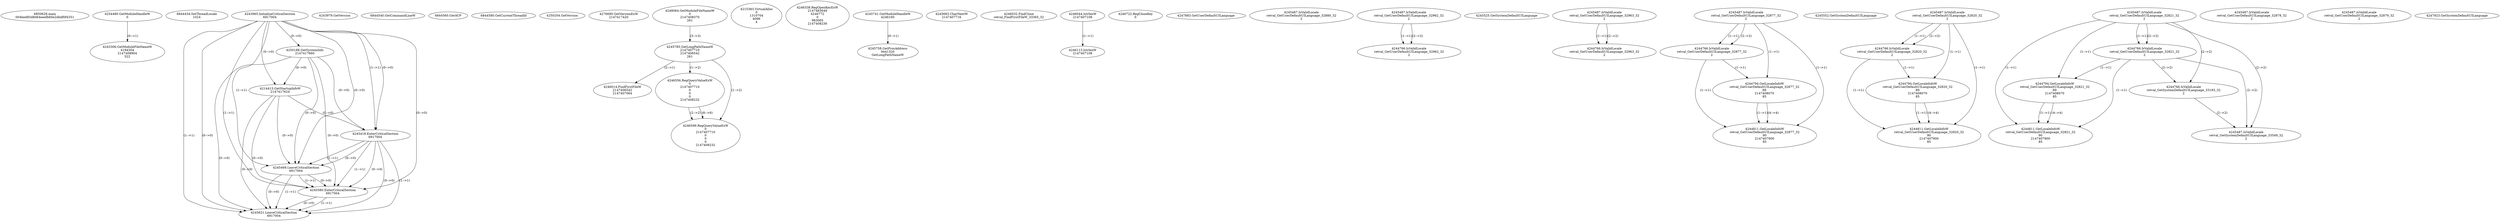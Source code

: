 // Global SCDG with merge call
digraph {
	0 [label="6850628.main
004bed85d8d64eeefb60e2dbdf0f4351"]
	1 [label="4254480.GetModuleHandleW
0"]
	2 [label="6844434.SetThreadLocale
1024"]
	3 [label="4243965.InitializeCriticalSection
6917004"]
	4 [label="4243979.GetVersion
"]
	5 [label="4250188.GetSystemInfo
2147417660"]
	3 -> 5 [label="(0-->0)"]
	6 [label="6844540.GetCommandLineW
"]
	7 [label="4214413.GetStartupInfoW
2147417624"]
	3 -> 7 [label="(0-->0)"]
	5 -> 7 [label="(0-->0)"]
	8 [label="6844560.GetACP
"]
	9 [label="6844580.GetCurrentThreadId
"]
	10 [label="4250204.GetVersion
"]
	11 [label="4276690.GetVersionExW
2147417420"]
	12 [label="4243306.GetModuleFileNameW
4194304
2147408904
522"]
	1 -> 12 [label="(0-->1)"]
	13 [label="4248064.GetModuleFileNameW
0
2147408370
261"]
	14 [label="4215383.VirtualAlloc
0
1310704
4096
4"]
	15 [label="4246338.RegOpenKeyExW
2147483649
4246772
0
983065
2147408236"]
	16 [label="4245741.GetModuleHandleW
4246160"]
	17 [label="4245758.GetProcAddress
9441320
GetLongPathNameW"]
	16 -> 17 [label="(0-->1)"]
	18 [label="4245785.GetLongPathNameW
2147407710
2147406542
261"]
	13 -> 18 [label="(3-->3)"]
	19 [label="4245683.CharNextW
2147407716"]
	20 [label="4246014.FindFirstFileW
2147406542
2147407064"]
	18 -> 20 [label="(2-->1)"]
	21 [label="4246032.FindClose
retval_FindFirstFileW_33365_32"]
	22 [label="4246044.lstrlenW
2147407108"]
	23 [label="4246113.lstrlenW
2147407108"]
	22 -> 23 [label="(1-->1)"]
	24 [label="4246556.RegQueryValueExW
0
2147407710
0
0
0
2147408232"]
	18 -> 24 [label="(1-->2)"]
	25 [label="4246599.RegQueryValueExW
0
2147407710
0
0
0
2147408232"]
	18 -> 25 [label="(1-->2)"]
	24 -> 25 [label="(2-->2)"]
	24 -> 25 [label="(6-->6)"]
	26 [label="4246722.RegCloseKey
0"]
	27 [label="4247883.GetUserDefaultUILanguage
"]
	28 [label="4245418.EnterCriticalSection
6917004"]
	3 -> 28 [label="(1-->1)"]
	3 -> 28 [label="(0-->0)"]
	5 -> 28 [label="(0-->0)"]
	7 -> 28 [label="(0-->0)"]
	29 [label="4245469.LeaveCriticalSection
6917004"]
	3 -> 29 [label="(1-->1)"]
	28 -> 29 [label="(1-->1)"]
	3 -> 29 [label="(0-->0)"]
	5 -> 29 [label="(0-->0)"]
	7 -> 29 [label="(0-->0)"]
	28 -> 29 [label="(0-->0)"]
	30 [label="4245487.IsValidLocale
retval_GetUserDefaultUILanguage_32880_32
2"]
	31 [label="4245487.IsValidLocale
retval_GetUserDefaultUILanguage_32962_32
2"]
	32 [label="4244766.IsValidLocale
retval_GetUserDefaultUILanguage_32962_32
2"]
	31 -> 32 [label="(1-->1)"]
	31 -> 32 [label="(2-->2)"]
	33 [label="4245525.GetSystemDefaultUILanguage
"]
	34 [label="4245487.IsValidLocale
retval_GetUserDefaultUILanguage_32963_32
2"]
	35 [label="4244766.IsValidLocale
retval_GetUserDefaultUILanguage_32963_32
2"]
	34 -> 35 [label="(1-->1)"]
	34 -> 35 [label="(2-->2)"]
	36 [label="4245487.IsValidLocale
retval_GetUserDefaultUILanguage_32877_32
2"]
	37 [label="4244766.IsValidLocale
retval_GetUserDefaultUILanguage_32877_32
2"]
	36 -> 37 [label="(1-->1)"]
	36 -> 37 [label="(2-->2)"]
	38 [label="4245552.GetSystemDefaultUILanguage
"]
	39 [label="4245487.IsValidLocale
retval_GetUserDefaultUILanguage_32820_32
2"]
	40 [label="4245487.IsValidLocale
retval_GetUserDefaultUILanguage_32821_32
2"]
	41 [label="4245487.IsValidLocale
retval_GetUserDefaultUILanguage_32878_32
2"]
	42 [label="4245487.IsValidLocale
retval_GetUserDefaultUILanguage_32879_32
2"]
	43 [label="4244766.IsValidLocale
retval_GetUserDefaultUILanguage_32821_32
2"]
	40 -> 43 [label="(1-->1)"]
	40 -> 43 [label="(2-->2)"]
	44 [label="4244794.GetLocaleInfoW
retval_GetUserDefaultUILanguage_32821_32
89
2147408070
85"]
	40 -> 44 [label="(1-->1)"]
	43 -> 44 [label="(1-->1)"]
	45 [label="4244811.GetLocaleInfoW
retval_GetUserDefaultUILanguage_32821_32
90
2147407900
85"]
	40 -> 45 [label="(1-->1)"]
	43 -> 45 [label="(1-->1)"]
	44 -> 45 [label="(1-->1)"]
	44 -> 45 [label="(4-->4)"]
	46 [label="4244766.IsValidLocale
retval_GetUserDefaultUILanguage_32820_32
2"]
	39 -> 46 [label="(1-->1)"]
	39 -> 46 [label="(2-->2)"]
	47 [label="4244794.GetLocaleInfoW
retval_GetUserDefaultUILanguage_32820_32
89
2147408070
85"]
	39 -> 47 [label="(1-->1)"]
	46 -> 47 [label="(1-->1)"]
	48 [label="4244811.GetLocaleInfoW
retval_GetUserDefaultUILanguage_32820_32
90
2147407900
85"]
	39 -> 48 [label="(1-->1)"]
	46 -> 48 [label="(1-->1)"]
	47 -> 48 [label="(1-->1)"]
	47 -> 48 [label="(4-->4)"]
	49 [label="4244794.GetLocaleInfoW
retval_GetUserDefaultUILanguage_32877_32
89
2147408070
85"]
	36 -> 49 [label="(1-->1)"]
	37 -> 49 [label="(1-->1)"]
	50 [label="4244811.GetLocaleInfoW
retval_GetUserDefaultUILanguage_32877_32
90
2147407900
85"]
	36 -> 50 [label="(1-->1)"]
	37 -> 50 [label="(1-->1)"]
	49 -> 50 [label="(1-->1)"]
	49 -> 50 [label="(4-->4)"]
	51 [label="4244766.IsValidLocale
retval_GetSystemDefaultUILanguage_33183_32
2"]
	40 -> 51 [label="(2-->2)"]
	43 -> 51 [label="(2-->2)"]
	52 [label="4245580.EnterCriticalSection
6917004"]
	3 -> 52 [label="(1-->1)"]
	28 -> 52 [label="(1-->1)"]
	29 -> 52 [label="(1-->1)"]
	3 -> 52 [label="(0-->0)"]
	5 -> 52 [label="(0-->0)"]
	7 -> 52 [label="(0-->0)"]
	28 -> 52 [label="(0-->0)"]
	29 -> 52 [label="(0-->0)"]
	53 [label="4245621.LeaveCriticalSection
6917004"]
	3 -> 53 [label="(1-->1)"]
	28 -> 53 [label="(1-->1)"]
	29 -> 53 [label="(1-->1)"]
	52 -> 53 [label="(1-->1)"]
	3 -> 53 [label="(0-->0)"]
	5 -> 53 [label="(0-->0)"]
	7 -> 53 [label="(0-->0)"]
	28 -> 53 [label="(0-->0)"]
	29 -> 53 [label="(0-->0)"]
	52 -> 53 [label="(0-->0)"]
	54 [label="4247923.GetSystemDefaultUILanguage
"]
	55 [label="4245487.IsValidLocale
retval_GetSystemDefaultUILanguage_33549_32
2"]
	40 -> 55 [label="(2-->2)"]
	43 -> 55 [label="(2-->2)"]
	51 -> 55 [label="(2-->2)"]
}
